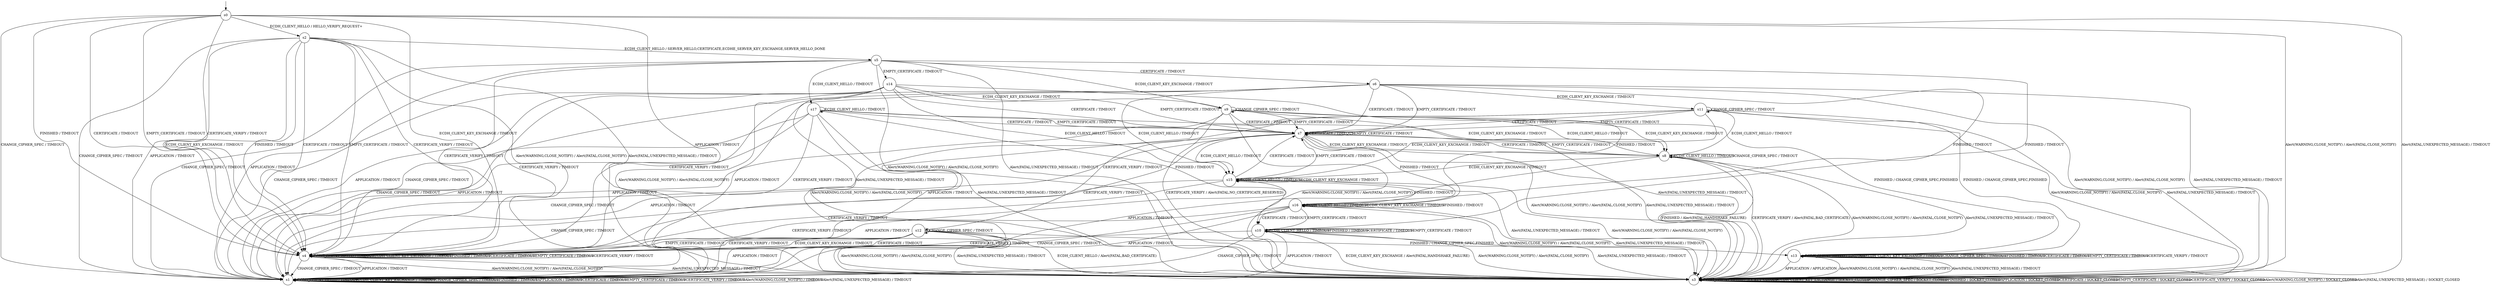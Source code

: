 digraph g {

	s0 [shape="circle" label="s0"];
	s1 [shape="circle" label="s1"];
	s2 [shape="circle" label="s2"];
	s3 [shape="circle" label="s3"];
	s4 [shape="circle" label="s4"];
	s5 [shape="circle" label="s5"];
	s6 [shape="circle" label="s6"];
	s7 [shape="circle" label="s7"];
	s8 [shape="circle" label="s8"];
	s9 [shape="circle" label="s9"];
	s10 [shape="circle" label="s10"];
	s11 [shape="circle" label="s11"];
	s12 [shape="circle" label="s12"];
	s13 [shape="circle" label="s13"];
	s14 [shape="circle" label="s14"];
	s15 [shape="circle" label="s15"];
	s16 [shape="circle" label="s16"];
	s17 [shape="circle" label="s17"];
	s0 -> s2 [label="ECDH_CLIENT_HELLO / HELLO_VERIFY_REQUEST+"];
	s0 -> s4 [label="ECDH_CLIENT_KEY_EXCHANGE / TIMEOUT"];
	s0 -> s1 [label="CHANGE_CIPHER_SPEC / TIMEOUT"];
	s0 -> s4 [label="FINISHED / TIMEOUT"];
	s0 -> s1 [label="APPLICATION / TIMEOUT"];
	s0 -> s4 [label="CERTIFICATE / TIMEOUT"];
	s0 -> s4 [label="EMPTY_CERTIFICATE / TIMEOUT"];
	s0 -> s4 [label="CERTIFICATE_VERIFY / TIMEOUT"];
	s0 -> s3 [label="Alert(WARNING,CLOSE_NOTIFY) / Alert(FATAL,CLOSE_NOTIFY)"];
	s0 -> s3 [label="Alert(FATAL,UNEXPECTED_MESSAGE) / TIMEOUT"];
	s1 -> s1 [label="ECDH_CLIENT_HELLO / TIMEOUT"];
	s1 -> s1 [label="ECDH_CLIENT_KEY_EXCHANGE / TIMEOUT"];
	s1 -> s1 [label="CHANGE_CIPHER_SPEC / TIMEOUT"];
	s1 -> s1 [label="FINISHED / TIMEOUT"];
	s1 -> s1 [label="APPLICATION / TIMEOUT"];
	s1 -> s1 [label="CERTIFICATE / TIMEOUT"];
	s1 -> s1 [label="EMPTY_CERTIFICATE / TIMEOUT"];
	s1 -> s1 [label="CERTIFICATE_VERIFY / TIMEOUT"];
	s1 -> s1 [label="Alert(WARNING,CLOSE_NOTIFY) / TIMEOUT"];
	s1 -> s1 [label="Alert(FATAL,UNEXPECTED_MESSAGE) / TIMEOUT"];
	s2 -> s5 [label="ECDH_CLIENT_HELLO / SERVER_HELLO,CERTIFICATE,ECDHE_SERVER_KEY_EXCHANGE,SERVER_HELLO_DONE"];
	s2 -> s4 [label="ECDH_CLIENT_KEY_EXCHANGE / TIMEOUT"];
	s2 -> s1 [label="CHANGE_CIPHER_SPEC / TIMEOUT"];
	s2 -> s4 [label="FINISHED / TIMEOUT"];
	s2 -> s1 [label="APPLICATION / TIMEOUT"];
	s2 -> s4 [label="CERTIFICATE / TIMEOUT"];
	s2 -> s4 [label="EMPTY_CERTIFICATE / TIMEOUT"];
	s2 -> s4 [label="CERTIFICATE_VERIFY / TIMEOUT"];
	s2 -> s3 [label="Alert(WARNING,CLOSE_NOTIFY) / Alert(FATAL,CLOSE_NOTIFY)"];
	s2 -> s3 [label="Alert(FATAL,UNEXPECTED_MESSAGE) / TIMEOUT"];
	s3 -> s3 [label="ECDH_CLIENT_HELLO / SOCKET_CLOSED"];
	s3 -> s3 [label="ECDH_CLIENT_KEY_EXCHANGE / SOCKET_CLOSED"];
	s3 -> s3 [label="CHANGE_CIPHER_SPEC / SOCKET_CLOSED"];
	s3 -> s3 [label="FINISHED / SOCKET_CLOSED"];
	s3 -> s3 [label="APPLICATION / SOCKET_CLOSED"];
	s3 -> s3 [label="CERTIFICATE / SOCKET_CLOSED"];
	s3 -> s3 [label="EMPTY_CERTIFICATE / SOCKET_CLOSED"];
	s3 -> s3 [label="CERTIFICATE_VERIFY / SOCKET_CLOSED"];
	s3 -> s3 [label="Alert(WARNING,CLOSE_NOTIFY) / SOCKET_CLOSED"];
	s3 -> s3 [label="Alert(FATAL,UNEXPECTED_MESSAGE) / SOCKET_CLOSED"];
	s4 -> s4 [label="ECDH_CLIENT_HELLO / TIMEOUT"];
	s4 -> s4 [label="ECDH_CLIENT_KEY_EXCHANGE / TIMEOUT"];
	s4 -> s1 [label="CHANGE_CIPHER_SPEC / TIMEOUT"];
	s4 -> s4 [label="FINISHED / TIMEOUT"];
	s4 -> s1 [label="APPLICATION / TIMEOUT"];
	s4 -> s4 [label="CERTIFICATE / TIMEOUT"];
	s4 -> s4 [label="EMPTY_CERTIFICATE / TIMEOUT"];
	s4 -> s4 [label="CERTIFICATE_VERIFY / TIMEOUT"];
	s4 -> s3 [label="Alert(WARNING,CLOSE_NOTIFY) / Alert(FATAL,CLOSE_NOTIFY)"];
	s4 -> s3 [label="Alert(FATAL,UNEXPECTED_MESSAGE) / TIMEOUT"];
	s5 -> s17 [label="ECDH_CLIENT_HELLO / TIMEOUT"];
	s5 -> s9 [label="ECDH_CLIENT_KEY_EXCHANGE / TIMEOUT"];
	s5 -> s1 [label="CHANGE_CIPHER_SPEC / TIMEOUT"];
	s5 -> s10 [label="FINISHED / TIMEOUT"];
	s5 -> s1 [label="APPLICATION / TIMEOUT"];
	s5 -> s6 [label="CERTIFICATE / TIMEOUT"];
	s5 -> s14 [label="EMPTY_CERTIFICATE / TIMEOUT"];
	s5 -> s4 [label="CERTIFICATE_VERIFY / TIMEOUT"];
	s5 -> s3 [label="Alert(WARNING,CLOSE_NOTIFY) / Alert(FATAL,CLOSE_NOTIFY)"];
	s5 -> s3 [label="Alert(FATAL,UNEXPECTED_MESSAGE) / TIMEOUT"];
	s6 -> s15 [label="ECDH_CLIENT_HELLO / TIMEOUT"];
	s6 -> s11 [label="ECDH_CLIENT_KEY_EXCHANGE / TIMEOUT"];
	s6 -> s1 [label="CHANGE_CIPHER_SPEC / TIMEOUT"];
	s6 -> s16 [label="FINISHED / TIMEOUT"];
	s6 -> s1 [label="APPLICATION / TIMEOUT"];
	s6 -> s7 [label="CERTIFICATE / TIMEOUT"];
	s6 -> s7 [label="EMPTY_CERTIFICATE / TIMEOUT"];
	s6 -> s4 [label="CERTIFICATE_VERIFY / TIMEOUT"];
	s6 -> s3 [label="Alert(WARNING,CLOSE_NOTIFY) / Alert(FATAL,CLOSE_NOTIFY)"];
	s6 -> s3 [label="Alert(FATAL,UNEXPECTED_MESSAGE) / TIMEOUT"];
	s7 -> s15 [label="ECDH_CLIENT_HELLO / TIMEOUT"];
	s7 -> s8 [label="ECDH_CLIENT_KEY_EXCHANGE / TIMEOUT"];
	s7 -> s1 [label="CHANGE_CIPHER_SPEC / TIMEOUT"];
	s7 -> s16 [label="FINISHED / TIMEOUT"];
	s7 -> s1 [label="APPLICATION / TIMEOUT"];
	s7 -> s7 [label="CERTIFICATE / TIMEOUT"];
	s7 -> s7 [label="EMPTY_CERTIFICATE / TIMEOUT"];
	s7 -> s4 [label="CERTIFICATE_VERIFY / TIMEOUT"];
	s7 -> s3 [label="Alert(WARNING,CLOSE_NOTIFY) / Alert(FATAL,CLOSE_NOTIFY)"];
	s7 -> s3 [label="Alert(FATAL,UNEXPECTED_MESSAGE) / TIMEOUT"];
	s8 -> s8 [label="ECDH_CLIENT_HELLO / TIMEOUT"];
	s8 -> s15 [label="ECDH_CLIENT_KEY_EXCHANGE / TIMEOUT"];
	s8 -> s8 [label="CHANGE_CIPHER_SPEC / TIMEOUT"];
	s8 -> s3 [label="FINISHED / Alert(FATAL,HANDSHAKE_FAILURE)"];
	s8 -> s1 [label="APPLICATION / TIMEOUT"];
	s8 -> s7 [label="CERTIFICATE / TIMEOUT"];
	s8 -> s7 [label="EMPTY_CERTIFICATE / TIMEOUT"];
	s8 -> s3 [label="CERTIFICATE_VERIFY / Alert(FATAL,BAD_CERTIFICATE)"];
	s8 -> s3 [label="Alert(WARNING,CLOSE_NOTIFY) / Alert(FATAL,CLOSE_NOTIFY)"];
	s8 -> s3 [label="Alert(FATAL,UNEXPECTED_MESSAGE) / TIMEOUT"];
	s9 -> s8 [label="ECDH_CLIENT_HELLO / TIMEOUT"];
	s9 -> s8 [label="ECDH_CLIENT_KEY_EXCHANGE / TIMEOUT"];
	s9 -> s9 [label="CHANGE_CIPHER_SPEC / TIMEOUT"];
	s9 -> s13 [label="FINISHED / CHANGE_CIPHER_SPEC,FINISHED"];
	s9 -> s1 [label="APPLICATION / TIMEOUT"];
	s9 -> s7 [label="CERTIFICATE / TIMEOUT"];
	s9 -> s7 [label="EMPTY_CERTIFICATE / TIMEOUT"];
	s9 -> s3 [label="CERTIFICATE_VERIFY / Alert(FATAL,NO_CERTIFICATE_RESERVED)"];
	s9 -> s3 [label="Alert(WARNING,CLOSE_NOTIFY) / Alert(FATAL,CLOSE_NOTIFY)"];
	s9 -> s3 [label="Alert(FATAL,UNEXPECTED_MESSAGE) / TIMEOUT"];
	s10 -> s10 [label="ECDH_CLIENT_HELLO / TIMEOUT"];
	s10 -> s3 [label="ECDH_CLIENT_KEY_EXCHANGE / Alert(FATAL,HANDSHAKE_FAILURE)"];
	s10 -> s1 [label="CHANGE_CIPHER_SPEC / TIMEOUT"];
	s10 -> s10 [label="FINISHED / TIMEOUT"];
	s10 -> s1 [label="APPLICATION / TIMEOUT"];
	s10 -> s10 [label="CERTIFICATE / TIMEOUT"];
	s10 -> s10 [label="EMPTY_CERTIFICATE / TIMEOUT"];
	s10 -> s4 [label="CERTIFICATE_VERIFY / TIMEOUT"];
	s10 -> s3 [label="Alert(WARNING,CLOSE_NOTIFY) / Alert(FATAL,CLOSE_NOTIFY)"];
	s10 -> s3 [label="Alert(FATAL,UNEXPECTED_MESSAGE) / TIMEOUT"];
	s11 -> s8 [label="ECDH_CLIENT_HELLO / TIMEOUT"];
	s11 -> s15 [label="ECDH_CLIENT_KEY_EXCHANGE / TIMEOUT"];
	s11 -> s11 [label="CHANGE_CIPHER_SPEC / TIMEOUT"];
	s11 -> s13 [label="FINISHED / CHANGE_CIPHER_SPEC,FINISHED"];
	s11 -> s1 [label="APPLICATION / TIMEOUT"];
	s11 -> s7 [label="CERTIFICATE / TIMEOUT"];
	s11 -> s7 [label="EMPTY_CERTIFICATE / TIMEOUT"];
	s11 -> s12 [label="CERTIFICATE_VERIFY / TIMEOUT"];
	s11 -> s3 [label="Alert(WARNING,CLOSE_NOTIFY) / Alert(FATAL,CLOSE_NOTIFY)"];
	s11 -> s3 [label="Alert(FATAL,UNEXPECTED_MESSAGE) / TIMEOUT"];
	s12 -> s3 [label="ECDH_CLIENT_HELLO / Alert(FATAL,BAD_CERTIFICATE)"];
	s12 -> s4 [label="ECDH_CLIENT_KEY_EXCHANGE / TIMEOUT"];
	s12 -> s12 [label="CHANGE_CIPHER_SPEC / TIMEOUT"];
	s12 -> s13 [label="FINISHED / CHANGE_CIPHER_SPEC,FINISHED"];
	s12 -> s1 [label="APPLICATION / TIMEOUT"];
	s12 -> s4 [label="CERTIFICATE / TIMEOUT"];
	s12 -> s4 [label="EMPTY_CERTIFICATE / TIMEOUT"];
	s12 -> s4 [label="CERTIFICATE_VERIFY / TIMEOUT"];
	s12 -> s3 [label="Alert(WARNING,CLOSE_NOTIFY) / Alert(FATAL,CLOSE_NOTIFY)"];
	s12 -> s3 [label="Alert(FATAL,UNEXPECTED_MESSAGE) / TIMEOUT"];
	s13 -> s13 [label="ECDH_CLIENT_HELLO / TIMEOUT"];
	s13 -> s13 [label="ECDH_CLIENT_KEY_EXCHANGE / TIMEOUT"];
	s13 -> s13 [label="CHANGE_CIPHER_SPEC / TIMEOUT"];
	s13 -> s13 [label="FINISHED / TIMEOUT"];
	s13 -> s3 [label="APPLICATION / APPLICATION"];
	s13 -> s13 [label="CERTIFICATE / TIMEOUT"];
	s13 -> s13 [label="EMPTY_CERTIFICATE / TIMEOUT"];
	s13 -> s13 [label="CERTIFICATE_VERIFY / TIMEOUT"];
	s13 -> s3 [label="Alert(WARNING,CLOSE_NOTIFY) / Alert(FATAL,CLOSE_NOTIFY)"];
	s13 -> s3 [label="Alert(FATAL,UNEXPECTED_MESSAGE) / TIMEOUT"];
	s14 -> s15 [label="ECDH_CLIENT_HELLO / TIMEOUT"];
	s14 -> s9 [label="ECDH_CLIENT_KEY_EXCHANGE / TIMEOUT"];
	s14 -> s1 [label="CHANGE_CIPHER_SPEC / TIMEOUT"];
	s14 -> s16 [label="FINISHED / TIMEOUT"];
	s14 -> s1 [label="APPLICATION / TIMEOUT"];
	s14 -> s7 [label="CERTIFICATE / TIMEOUT"];
	s14 -> s7 [label="EMPTY_CERTIFICATE / TIMEOUT"];
	s14 -> s4 [label="CERTIFICATE_VERIFY / TIMEOUT"];
	s14 -> s3 [label="Alert(WARNING,CLOSE_NOTIFY) / Alert(FATAL,CLOSE_NOTIFY)"];
	s14 -> s3 [label="Alert(FATAL,UNEXPECTED_MESSAGE) / TIMEOUT"];
	s15 -> s15 [label="ECDH_CLIENT_HELLO / TIMEOUT"];
	s15 -> s15 [label="ECDH_CLIENT_KEY_EXCHANGE / TIMEOUT"];
	s15 -> s1 [label="CHANGE_CIPHER_SPEC / TIMEOUT"];
	s15 -> s16 [label="FINISHED / TIMEOUT"];
	s15 -> s1 [label="APPLICATION / TIMEOUT"];
	s15 -> s7 [label="CERTIFICATE / TIMEOUT"];
	s15 -> s7 [label="EMPTY_CERTIFICATE / TIMEOUT"];
	s15 -> s4 [label="CERTIFICATE_VERIFY / TIMEOUT"];
	s15 -> s3 [label="Alert(WARNING,CLOSE_NOTIFY) / Alert(FATAL,CLOSE_NOTIFY)"];
	s15 -> s3 [label="Alert(FATAL,UNEXPECTED_MESSAGE) / TIMEOUT"];
	s16 -> s16 [label="ECDH_CLIENT_HELLO / TIMEOUT"];
	s16 -> s16 [label="ECDH_CLIENT_KEY_EXCHANGE / TIMEOUT"];
	s16 -> s1 [label="CHANGE_CIPHER_SPEC / TIMEOUT"];
	s16 -> s16 [label="FINISHED / TIMEOUT"];
	s16 -> s1 [label="APPLICATION / TIMEOUT"];
	s16 -> s10 [label="CERTIFICATE / TIMEOUT"];
	s16 -> s10 [label="EMPTY_CERTIFICATE / TIMEOUT"];
	s16 -> s4 [label="CERTIFICATE_VERIFY / TIMEOUT"];
	s16 -> s3 [label="Alert(WARNING,CLOSE_NOTIFY) / Alert(FATAL,CLOSE_NOTIFY)"];
	s16 -> s3 [label="Alert(FATAL,UNEXPECTED_MESSAGE) / TIMEOUT"];
	s17 -> s17 [label="ECDH_CLIENT_HELLO / TIMEOUT"];
	s17 -> s8 [label="ECDH_CLIENT_KEY_EXCHANGE / TIMEOUT"];
	s17 -> s1 [label="CHANGE_CIPHER_SPEC / TIMEOUT"];
	s17 -> s10 [label="FINISHED / TIMEOUT"];
	s17 -> s1 [label="APPLICATION / TIMEOUT"];
	s17 -> s7 [label="CERTIFICATE / TIMEOUT"];
	s17 -> s7 [label="EMPTY_CERTIFICATE / TIMEOUT"];
	s17 -> s4 [label="CERTIFICATE_VERIFY / TIMEOUT"];
	s17 -> s3 [label="Alert(WARNING,CLOSE_NOTIFY) / Alert(FATAL,CLOSE_NOTIFY)"];
	s17 -> s3 [label="Alert(FATAL,UNEXPECTED_MESSAGE) / TIMEOUT"];

__start0 [label="" shape="none" width="0" height="0"];
__start0 -> s0;

}

